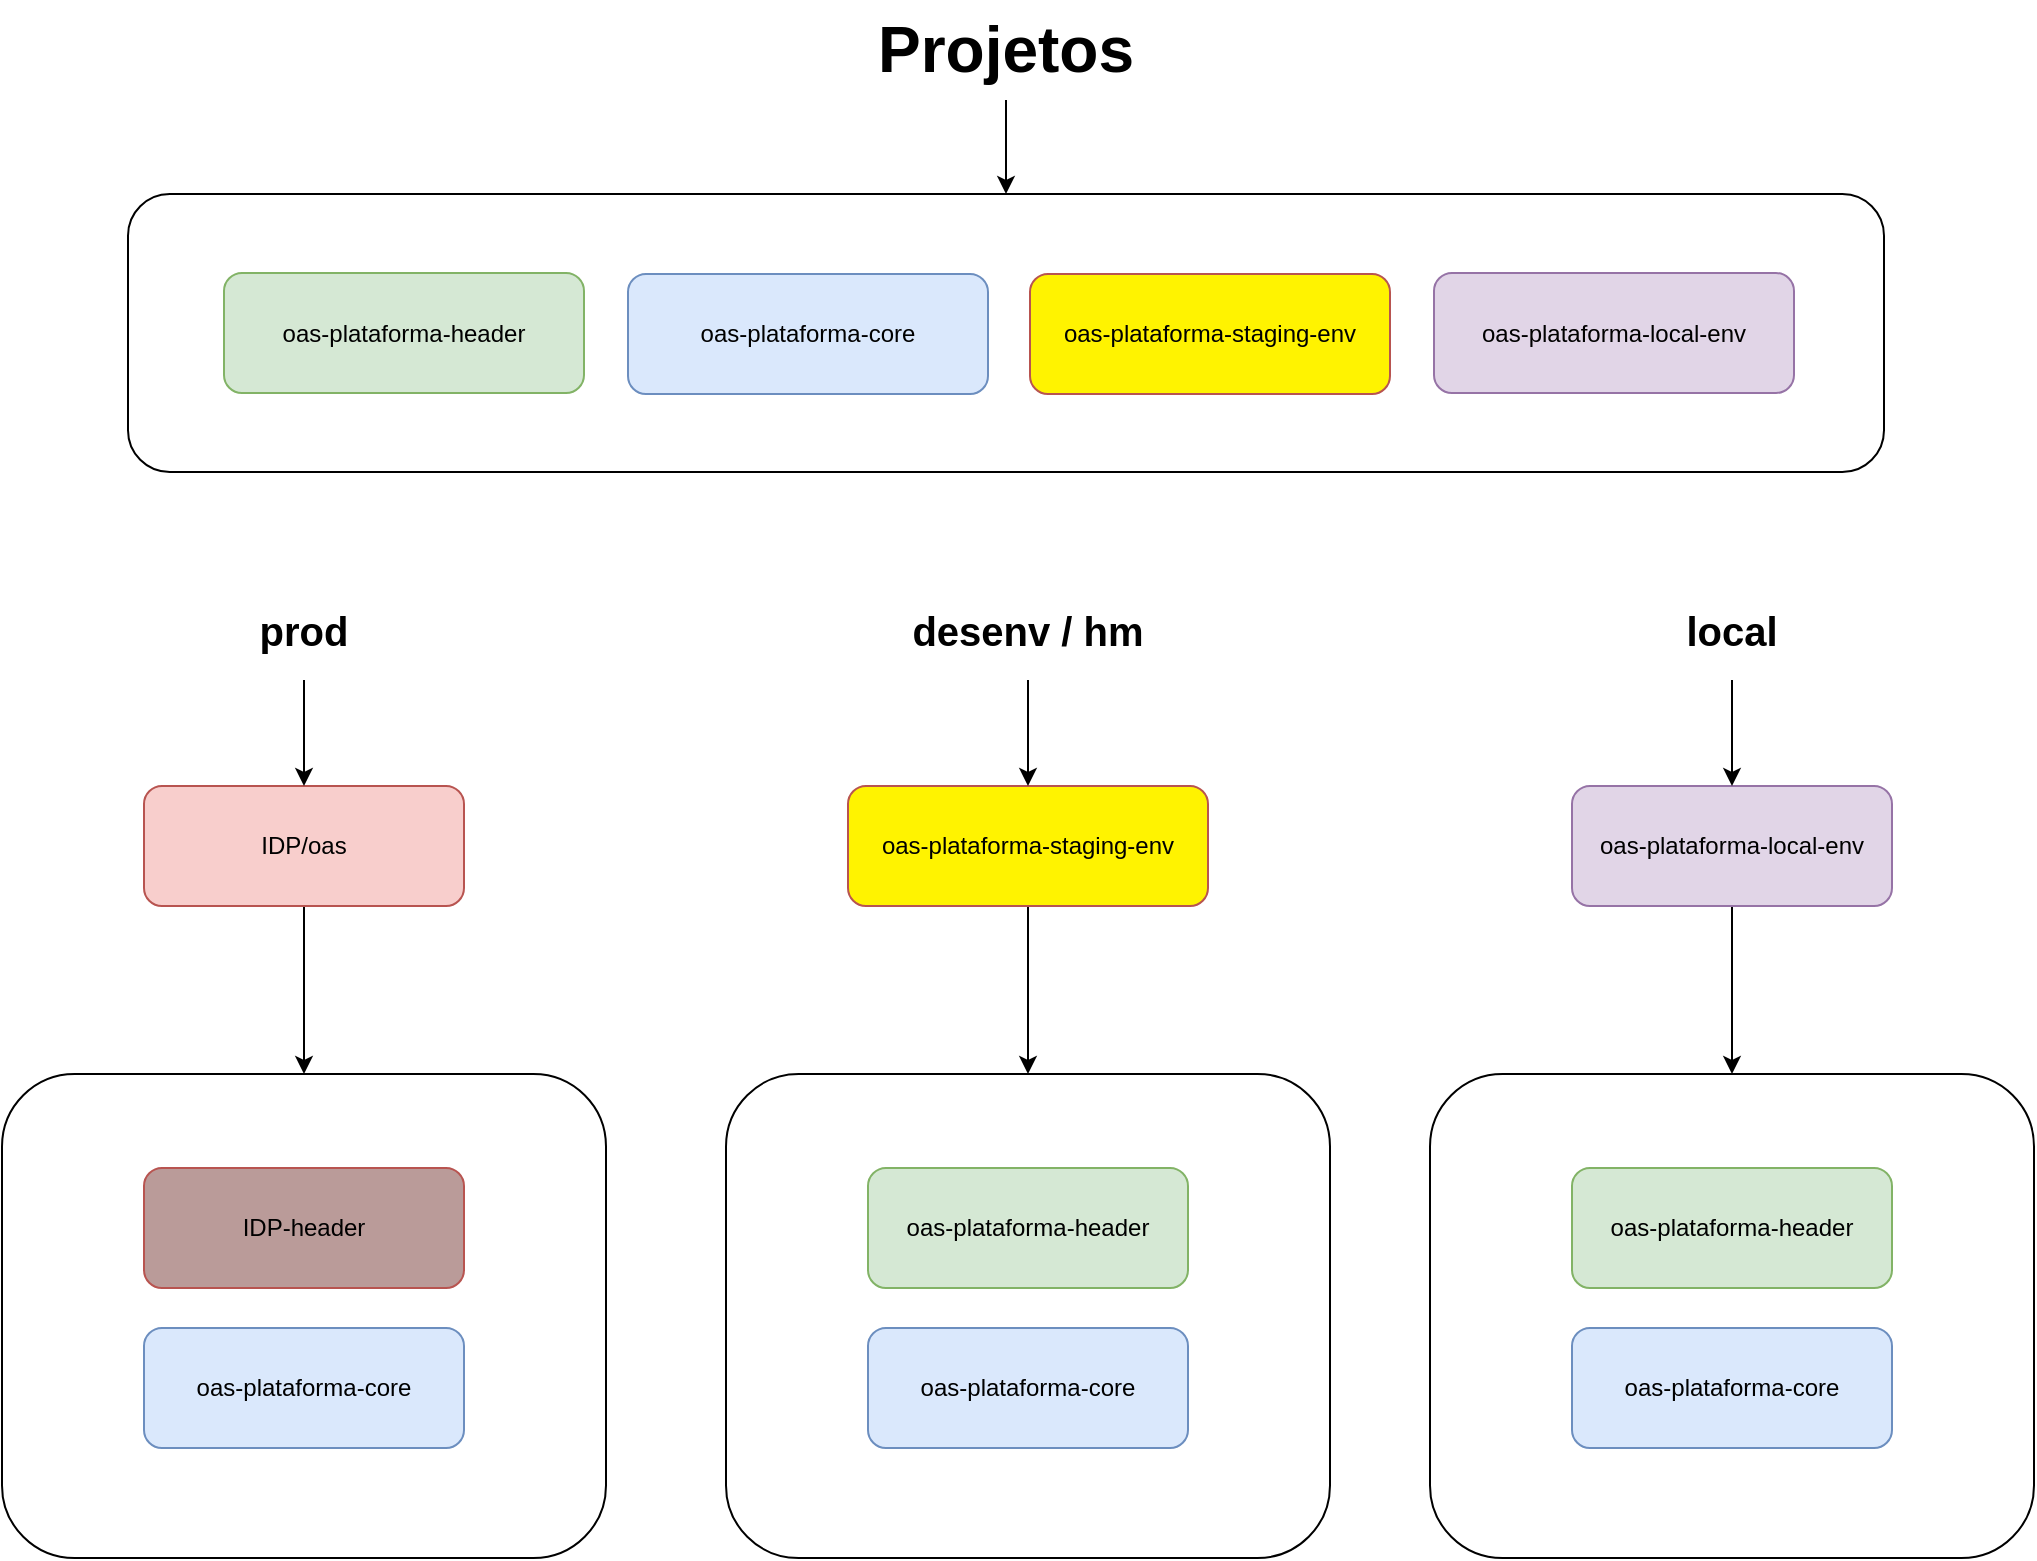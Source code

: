 <mxfile version="24.3.1" type="device">
  <diagram name="Page-1" id="mN7628GyL7t4qqilJu_C">
    <mxGraphModel dx="2447" dy="1701" grid="0" gridSize="10" guides="1" tooltips="1" connect="1" arrows="1" fold="1" page="0" pageScale="1" pageWidth="850" pageHeight="1100" math="0" shadow="0">
      <root>
        <mxCell id="0" />
        <mxCell id="1" parent="0" />
        <mxCell id="rYdtHCGjTf8S6d8_RMZv-33" value="" style="rounded=1;whiteSpace=wrap;html=1;" vertex="1" parent="1">
          <mxGeometry x="-404" y="-522" width="878" height="139" as="geometry" />
        </mxCell>
        <mxCell id="rYdtHCGjTf8S6d8_RMZv-1" value="oas-plataforma-core" style="rounded=1;whiteSpace=wrap;html=1;fillColor=#dae8fc;strokeColor=#6c8ebf;" vertex="1" parent="1">
          <mxGeometry x="-154" y="-482" width="180" height="60" as="geometry" />
        </mxCell>
        <mxCell id="rYdtHCGjTf8S6d8_RMZv-2" value="oas-plataforma-header" style="rounded=1;whiteSpace=wrap;html=1;fillColor=#d5e8d4;strokeColor=#82b366;" vertex="1" parent="1">
          <mxGeometry x="-356" y="-482.5" width="180" height="60" as="geometry" />
        </mxCell>
        <mxCell id="rYdtHCGjTf8S6d8_RMZv-8" style="edgeStyle=orthogonalEdgeStyle;rounded=0;orthogonalLoop=1;jettySize=auto;html=1;" edge="1" parent="1" source="rYdtHCGjTf8S6d8_RMZv-3" target="rYdtHCGjTf8S6d8_RMZv-7">
          <mxGeometry relative="1" as="geometry" />
        </mxCell>
        <mxCell id="rYdtHCGjTf8S6d8_RMZv-3" value="oas-plataforma-staging-env" style="rounded=1;whiteSpace=wrap;html=1;fillColor=#FFF300;strokeColor=#b85450;" vertex="1" parent="1">
          <mxGeometry x="-44" y="-226" width="180" height="60" as="geometry" />
        </mxCell>
        <mxCell id="rYdtHCGjTf8S6d8_RMZv-7" value="" style="rounded=1;whiteSpace=wrap;html=1;" vertex="1" parent="1">
          <mxGeometry x="-105" y="-82" width="302" height="242" as="geometry" />
        </mxCell>
        <mxCell id="rYdtHCGjTf8S6d8_RMZv-4" value="oas-plataforma-header" style="rounded=1;whiteSpace=wrap;html=1;fillColor=#d5e8d4;strokeColor=#82b366;" vertex="1" parent="1">
          <mxGeometry x="-34" y="-35" width="160" height="60" as="geometry" />
        </mxCell>
        <mxCell id="rYdtHCGjTf8S6d8_RMZv-5" value="oas-plataforma-core" style="rounded=1;whiteSpace=wrap;html=1;fillColor=#dae8fc;strokeColor=#6c8ebf;" vertex="1" parent="1">
          <mxGeometry x="-34" y="45" width="160" height="60" as="geometry" />
        </mxCell>
        <mxCell id="rYdtHCGjTf8S6d8_RMZv-9" style="edgeStyle=orthogonalEdgeStyle;rounded=0;orthogonalLoop=1;jettySize=auto;html=1;" edge="1" source="rYdtHCGjTf8S6d8_RMZv-10" target="rYdtHCGjTf8S6d8_RMZv-11" parent="1">
          <mxGeometry relative="1" as="geometry" />
        </mxCell>
        <mxCell id="rYdtHCGjTf8S6d8_RMZv-10" value="oas-plataforma-local-env" style="rounded=1;whiteSpace=wrap;html=1;fillColor=#e1d5e7;strokeColor=#9673a6;" vertex="1" parent="1">
          <mxGeometry x="318" y="-226" width="160" height="60" as="geometry" />
        </mxCell>
        <mxCell id="rYdtHCGjTf8S6d8_RMZv-11" value="" style="rounded=1;whiteSpace=wrap;html=1;" vertex="1" parent="1">
          <mxGeometry x="247" y="-82" width="302" height="242" as="geometry" />
        </mxCell>
        <mxCell id="rYdtHCGjTf8S6d8_RMZv-12" value="oas-plataforma-header" style="rounded=1;whiteSpace=wrap;html=1;fillColor=#d5e8d4;strokeColor=#82b366;" vertex="1" parent="1">
          <mxGeometry x="318" y="-35" width="160" height="60" as="geometry" />
        </mxCell>
        <mxCell id="rYdtHCGjTf8S6d8_RMZv-13" value="oas-plataforma-core" style="rounded=1;whiteSpace=wrap;html=1;fillColor=#dae8fc;strokeColor=#6c8ebf;" vertex="1" parent="1">
          <mxGeometry x="318" y="45" width="160" height="60" as="geometry" />
        </mxCell>
        <mxCell id="rYdtHCGjTf8S6d8_RMZv-19" style="edgeStyle=orthogonalEdgeStyle;rounded=0;orthogonalLoop=1;jettySize=auto;html=1;" edge="1" parent="1" source="rYdtHCGjTf8S6d8_RMZv-14" target="rYdtHCGjTf8S6d8_RMZv-16">
          <mxGeometry relative="1" as="geometry" />
        </mxCell>
        <mxCell id="rYdtHCGjTf8S6d8_RMZv-14" value="IDP/oas" style="rounded=1;whiteSpace=wrap;html=1;fillColor=#f8cecc;strokeColor=#b85450;" vertex="1" parent="1">
          <mxGeometry x="-396" y="-226" width="160" height="60" as="geometry" />
        </mxCell>
        <mxCell id="rYdtHCGjTf8S6d8_RMZv-16" value="" style="rounded=1;whiteSpace=wrap;html=1;" vertex="1" parent="1">
          <mxGeometry x="-467" y="-82" width="302" height="242" as="geometry" />
        </mxCell>
        <mxCell id="rYdtHCGjTf8S6d8_RMZv-17" value="IDP-header" style="rounded=1;whiteSpace=wrap;html=1;fillColor=#BA9B99;strokeColor=#b85450;" vertex="1" parent="1">
          <mxGeometry x="-396" y="-35" width="160" height="60" as="geometry" />
        </mxCell>
        <mxCell id="rYdtHCGjTf8S6d8_RMZv-18" value="oas-plataforma-core" style="rounded=1;whiteSpace=wrap;html=1;fillColor=#dae8fc;strokeColor=#6c8ebf;" vertex="1" parent="1">
          <mxGeometry x="-396" y="45" width="160" height="60" as="geometry" />
        </mxCell>
        <mxCell id="rYdtHCGjTf8S6d8_RMZv-23" style="edgeStyle=orthogonalEdgeStyle;rounded=0;orthogonalLoop=1;jettySize=auto;html=1;" edge="1" parent="1" source="rYdtHCGjTf8S6d8_RMZv-22" target="rYdtHCGjTf8S6d8_RMZv-3">
          <mxGeometry relative="1" as="geometry" />
        </mxCell>
        <mxCell id="rYdtHCGjTf8S6d8_RMZv-22" value="desenv / hm" style="text;html=1;align=center;verticalAlign=middle;whiteSpace=wrap;rounded=0;fontStyle=1;fontSize=20;" vertex="1" parent="1">
          <mxGeometry x="-25" y="-329" width="142" height="50" as="geometry" />
        </mxCell>
        <mxCell id="rYdtHCGjTf8S6d8_RMZv-25" style="edgeStyle=orthogonalEdgeStyle;rounded=0;orthogonalLoop=1;jettySize=auto;html=1;" edge="1" parent="1" source="rYdtHCGjTf8S6d8_RMZv-24" target="rYdtHCGjTf8S6d8_RMZv-10">
          <mxGeometry relative="1" as="geometry" />
        </mxCell>
        <mxCell id="rYdtHCGjTf8S6d8_RMZv-24" value="local" style="text;html=1;align=center;verticalAlign=middle;whiteSpace=wrap;rounded=0;fontStyle=1;fontSize=20;" vertex="1" parent="1">
          <mxGeometry x="327" y="-329" width="142" height="50" as="geometry" />
        </mxCell>
        <mxCell id="rYdtHCGjTf8S6d8_RMZv-27" style="edgeStyle=orthogonalEdgeStyle;rounded=0;orthogonalLoop=1;jettySize=auto;html=1;" edge="1" parent="1" source="rYdtHCGjTf8S6d8_RMZv-26" target="rYdtHCGjTf8S6d8_RMZv-14">
          <mxGeometry relative="1" as="geometry" />
        </mxCell>
        <mxCell id="rYdtHCGjTf8S6d8_RMZv-26" value="prod" style="text;html=1;align=center;verticalAlign=middle;whiteSpace=wrap;rounded=0;fontStyle=1;fontSize=20;" vertex="1" parent="1">
          <mxGeometry x="-387" y="-329" width="142" height="50" as="geometry" />
        </mxCell>
        <mxCell id="rYdtHCGjTf8S6d8_RMZv-28" value="oas-plataforma-staging-env" style="rounded=1;whiteSpace=wrap;html=1;fillColor=#FFF300;strokeColor=#b85450;" vertex="1" parent="1">
          <mxGeometry x="47" y="-482" width="180" height="60" as="geometry" />
        </mxCell>
        <mxCell id="rYdtHCGjTf8S6d8_RMZv-29" value="oas-plataforma-local-env" style="rounded=1;whiteSpace=wrap;html=1;fillColor=#e1d5e7;strokeColor=#9673a6;" vertex="1" parent="1">
          <mxGeometry x="249" y="-482.5" width="180" height="60" as="geometry" />
        </mxCell>
        <mxCell id="rYdtHCGjTf8S6d8_RMZv-34" style="edgeStyle=orthogonalEdgeStyle;rounded=0;orthogonalLoop=1;jettySize=auto;html=1;" edge="1" parent="1" source="rYdtHCGjTf8S6d8_RMZv-30" target="rYdtHCGjTf8S6d8_RMZv-33">
          <mxGeometry relative="1" as="geometry" />
        </mxCell>
        <mxCell id="rYdtHCGjTf8S6d8_RMZv-30" value="Projetos" style="text;html=1;align=center;verticalAlign=middle;whiteSpace=wrap;rounded=0;fontStyle=1;fontSize=32;" vertex="1" parent="1">
          <mxGeometry x="-36" y="-619" width="142" height="50" as="geometry" />
        </mxCell>
      </root>
    </mxGraphModel>
  </diagram>
</mxfile>
